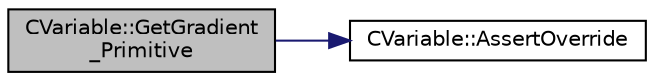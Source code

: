 digraph "CVariable::GetGradient_Primitive"
{
 // LATEX_PDF_SIZE
  edge [fontname="Helvetica",fontsize="10",labelfontname="Helvetica",labelfontsize="10"];
  node [fontname="Helvetica",fontsize="10",shape=record];
  rankdir="LR";
  Node1 [label="CVariable::GetGradient\l_Primitive",height=0.2,width=0.4,color="black", fillcolor="grey75", style="filled", fontcolor="black",tooltip="Get the primitive variable gradients for all points."];
  Node1 -> Node2 [color="midnightblue",fontsize="10",style="solid",fontname="Helvetica"];
  Node2 [label="CVariable::AssertOverride",height=0.2,width=0.4,color="black", fillcolor="white", style="filled",URL="$classCVariable.html#a57eb0e83f25f08d544f92b75e3f8b617",tooltip=" "];
}
